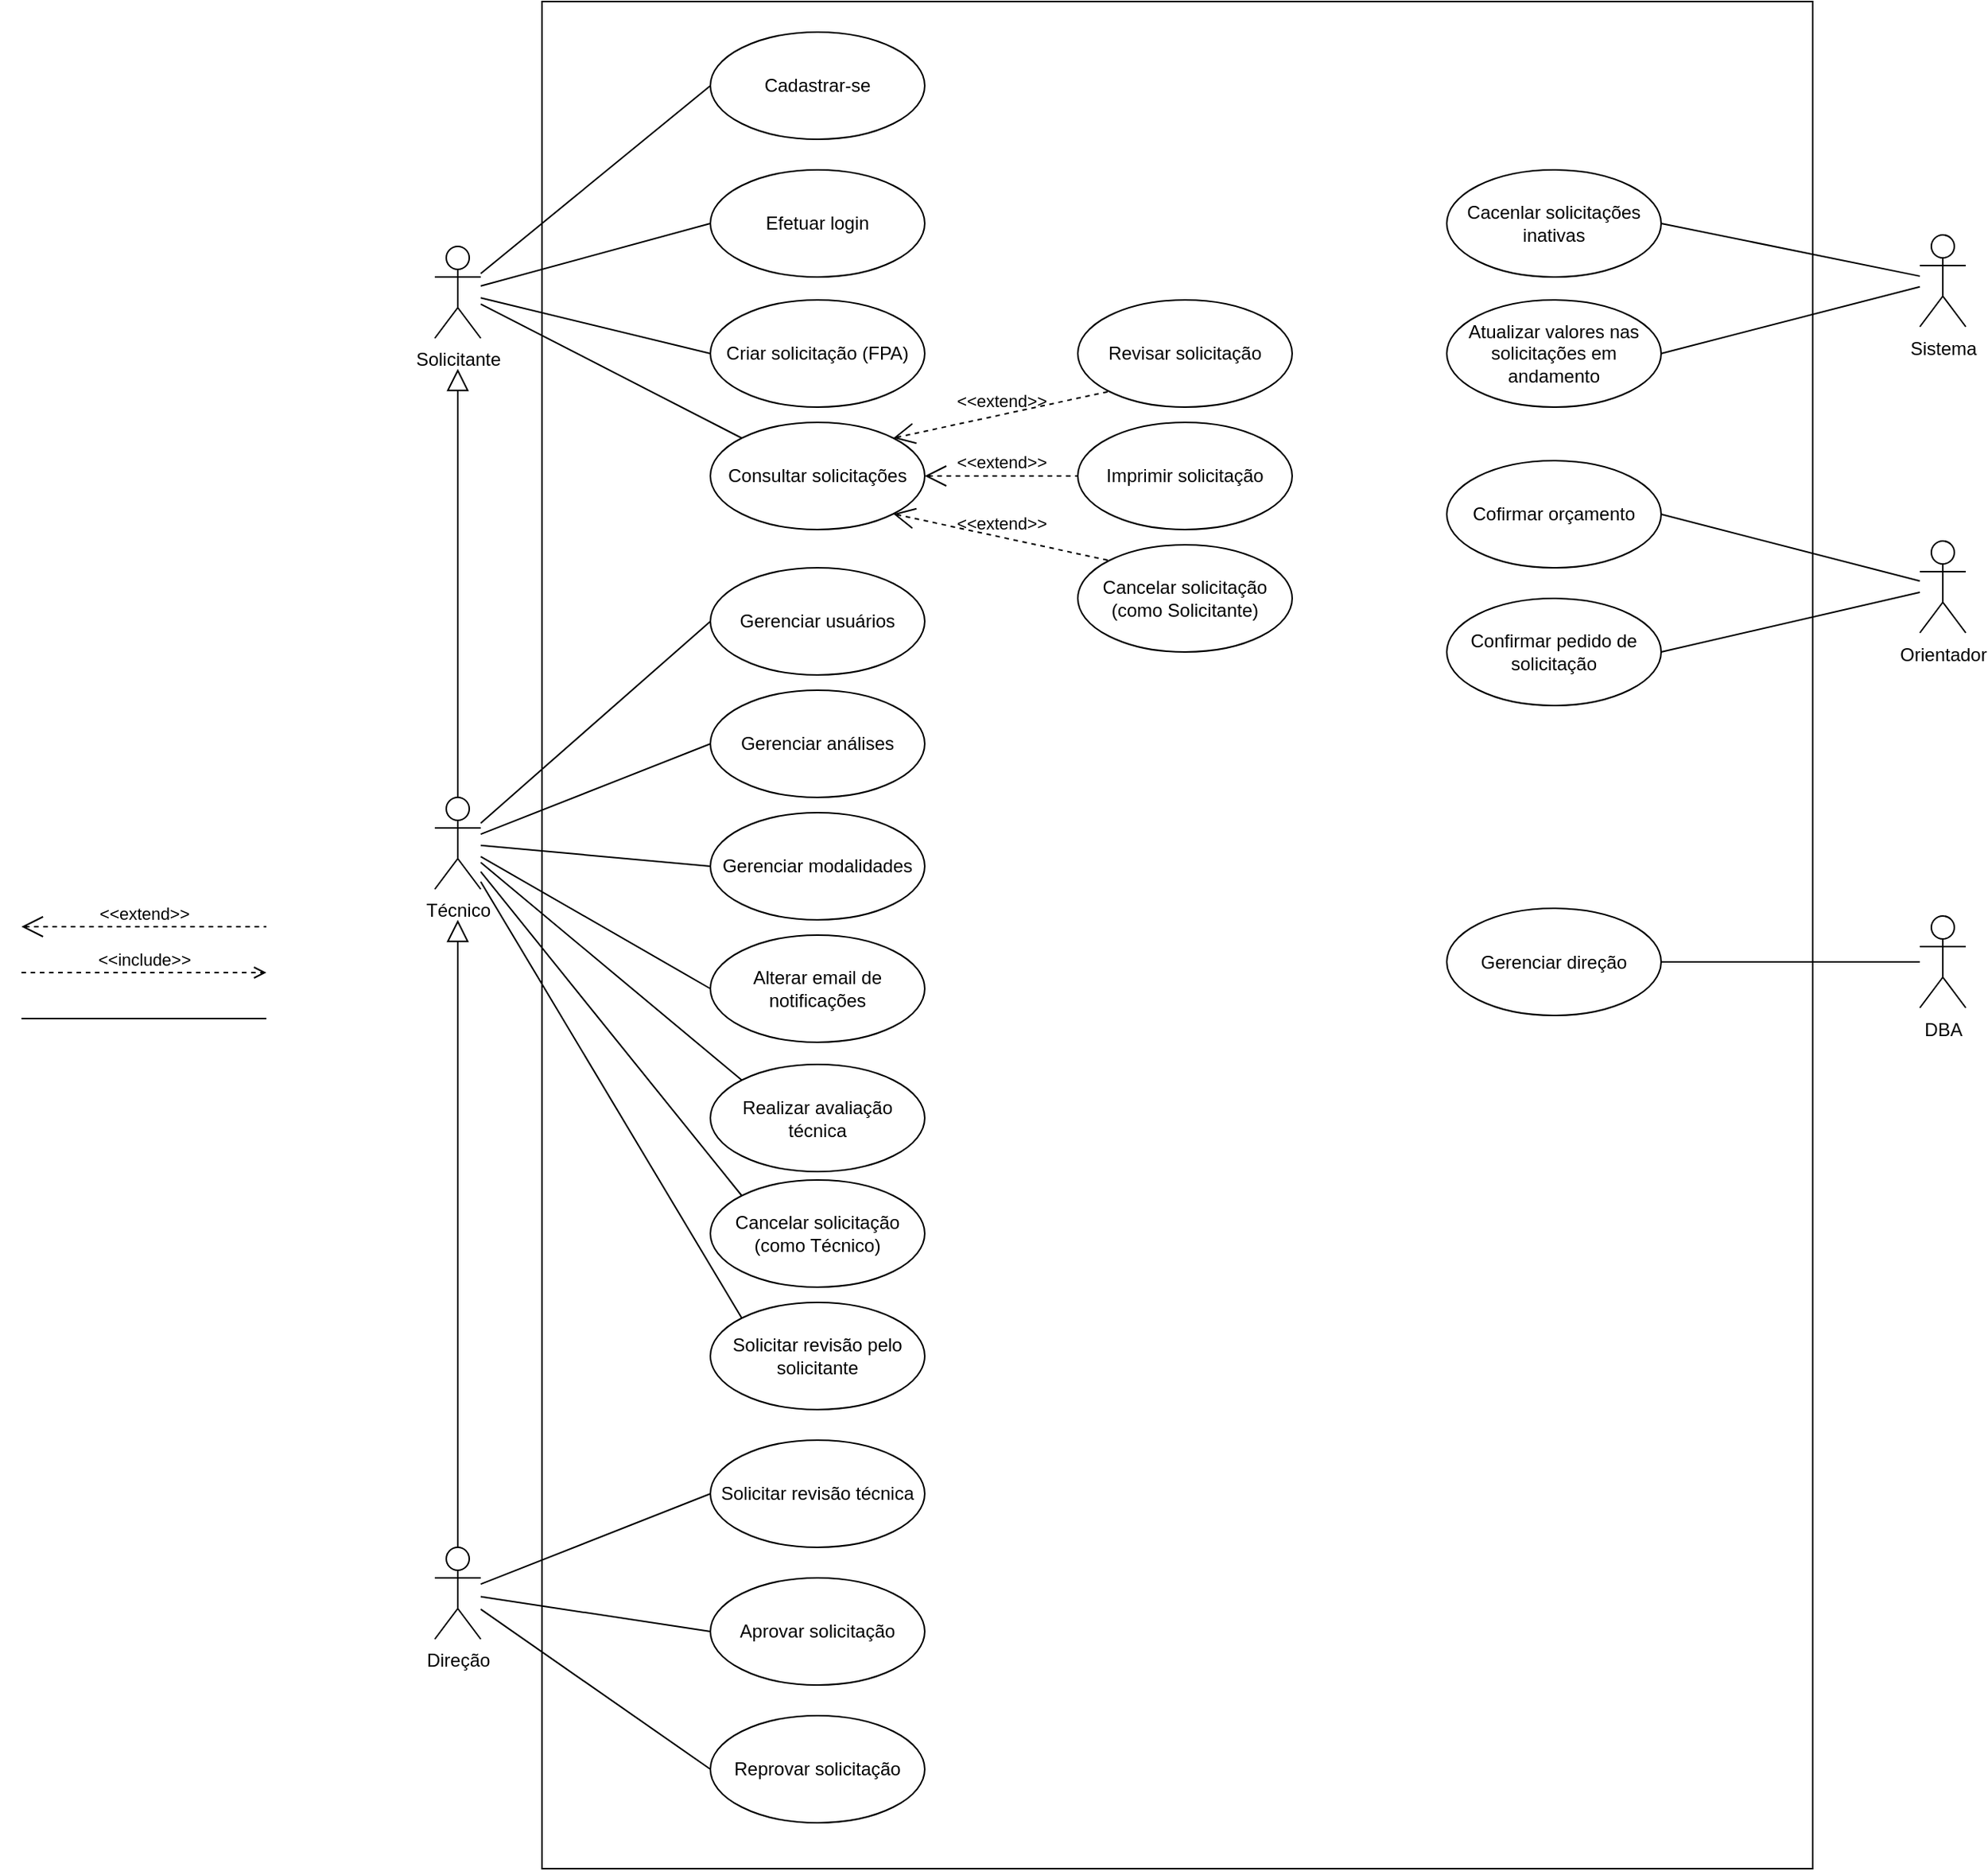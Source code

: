 <mxfile version="26.2.15">
  <diagram name="Página-1" id="T-kE6N22ADqD35Iw9dVv">
    <mxGraphModel dx="3762" dy="1529" grid="1" gridSize="10" guides="1" tooltips="1" connect="1" arrows="1" fold="1" page="1" pageScale="1" pageWidth="1169" pageHeight="827" math="0" shadow="0">
      <root>
        <mxCell id="0" />
        <mxCell id="1" parent="0" />
        <mxCell id="SDTokjHX8b4e2OPeZDeQ-48" value="" style="rounded=0;whiteSpace=wrap;html=1;fillColor=none;movable=0;resizable=0;rotatable=0;deletable=0;editable=0;locked=1;connectable=0;" parent="1" vertex="1">
          <mxGeometry x="130" y="90" width="830" height="1220" as="geometry" />
        </mxCell>
        <mxCell id="SDTokjHX8b4e2OPeZDeQ-1" value="Solicitante" style="shape=umlActor;verticalLabelPosition=bottom;verticalAlign=top;html=1;outlineConnect=0;" parent="1" vertex="1">
          <mxGeometry x="60" y="250" width="30" height="60" as="geometry" />
        </mxCell>
        <mxCell id="SDTokjHX8b4e2OPeZDeQ-2" value="Orientador" style="shape=umlActor;verticalLabelPosition=bottom;verticalAlign=top;html=1;outlineConnect=0;" parent="1" vertex="1">
          <mxGeometry x="1030" y="442.5" width="30" height="60" as="geometry" />
        </mxCell>
        <mxCell id="SDTokjHX8b4e2OPeZDeQ-3" value="Sistema" style="shape=umlActor;verticalLabelPosition=bottom;verticalAlign=top;html=1;outlineConnect=0;" parent="1" vertex="1">
          <mxGeometry x="1030" y="242.5" width="30" height="60" as="geometry" />
        </mxCell>
        <mxCell id="SDTokjHX8b4e2OPeZDeQ-4" value="Técnico" style="shape=umlActor;verticalLabelPosition=bottom;verticalAlign=top;html=1;outlineConnect=0;" parent="1" vertex="1">
          <mxGeometry x="60" y="610" width="30" height="60" as="geometry" />
        </mxCell>
        <mxCell id="SDTokjHX8b4e2OPeZDeQ-5" value="Direção" style="shape=umlActor;verticalLabelPosition=bottom;verticalAlign=top;html=1;outlineConnect=0;" parent="1" vertex="1">
          <mxGeometry x="60" y="1100" width="30" height="60" as="geometry" />
        </mxCell>
        <mxCell id="SDTokjHX8b4e2OPeZDeQ-9" value="" style="edgeStyle=none;html=1;endArrow=block;endFill=0;endSize=12;verticalAlign=bottom;rounded=0;exitX=0.5;exitY=0;exitDx=0;exitDy=0;exitPerimeter=0;" parent="1" source="SDTokjHX8b4e2OPeZDeQ-5" edge="1">
          <mxGeometry width="160" relative="1" as="geometry">
            <mxPoint x="-350" y="610" as="sourcePoint" />
            <mxPoint x="75" y="690" as="targetPoint" />
          </mxGeometry>
        </mxCell>
        <mxCell id="SDTokjHX8b4e2OPeZDeQ-10" value="Cadastrar-se" style="ellipse;whiteSpace=wrap;html=1;" parent="1" vertex="1">
          <mxGeometry x="240" y="110" width="140" height="70" as="geometry" />
        </mxCell>
        <mxCell id="SDTokjHX8b4e2OPeZDeQ-11" value="" style="edgeStyle=none;html=1;endArrow=none;verticalAlign=bottom;rounded=0;" parent="1" edge="1">
          <mxGeometry width="160" relative="1" as="geometry">
            <mxPoint x="-210" y="754.5" as="sourcePoint" />
            <mxPoint x="-50" y="754.5" as="targetPoint" />
          </mxGeometry>
        </mxCell>
        <mxCell id="SDTokjHX8b4e2OPeZDeQ-12" value="&amp;lt;&amp;lt;include&amp;gt;&amp;gt;" style="edgeStyle=none;html=1;endArrow=open;verticalAlign=bottom;dashed=1;labelBackgroundColor=none;rounded=0;" parent="1" edge="1">
          <mxGeometry width="160" relative="1" as="geometry">
            <mxPoint x="-210" y="724.5" as="sourcePoint" />
            <mxPoint x="-50" y="724.5" as="targetPoint" />
          </mxGeometry>
        </mxCell>
        <mxCell id="SDTokjHX8b4e2OPeZDeQ-13" value="&amp;lt;&amp;lt;extend&amp;gt;&amp;gt;" style="edgeStyle=none;html=1;startArrow=open;endArrow=none;startSize=12;verticalAlign=bottom;dashed=1;labelBackgroundColor=none;rounded=0;" parent="1" edge="1">
          <mxGeometry width="160" relative="1" as="geometry">
            <mxPoint x="-210" y="694.5" as="sourcePoint" />
            <mxPoint x="-50" y="694.5" as="targetPoint" />
          </mxGeometry>
        </mxCell>
        <mxCell id="SDTokjHX8b4e2OPeZDeQ-15" value="Efetuar login" style="ellipse;whiteSpace=wrap;html=1;" parent="1" vertex="1">
          <mxGeometry x="240" y="200" width="140" height="70" as="geometry" />
        </mxCell>
        <mxCell id="SDTokjHX8b4e2OPeZDeQ-17" value="" style="edgeStyle=none;html=1;endArrow=block;endFill=0;endSize=12;verticalAlign=bottom;rounded=0;exitX=0.5;exitY=0;exitDx=0;exitDy=0;exitPerimeter=0;" parent="1" source="SDTokjHX8b4e2OPeZDeQ-4" edge="1">
          <mxGeometry width="160" relative="1" as="geometry">
            <mxPoint x="100" y="430" as="sourcePoint" />
            <mxPoint x="75" y="330" as="targetPoint" />
          </mxGeometry>
        </mxCell>
        <mxCell id="SDTokjHX8b4e2OPeZDeQ-20" value="Criar solicitação (FPA)" style="ellipse;whiteSpace=wrap;html=1;" parent="1" vertex="1">
          <mxGeometry x="240" y="285" width="140" height="70" as="geometry" />
        </mxCell>
        <mxCell id="SDTokjHX8b4e2OPeZDeQ-21" value="Consultar solicitações" style="ellipse;whiteSpace=wrap;html=1;" parent="1" vertex="1">
          <mxGeometry x="240" y="365" width="140" height="70" as="geometry" />
        </mxCell>
        <mxCell id="SDTokjHX8b4e2OPeZDeQ-22" value="Revisar solicitação" style="ellipse;whiteSpace=wrap;html=1;" parent="1" vertex="1">
          <mxGeometry x="480" y="285" width="140" height="70" as="geometry" />
        </mxCell>
        <mxCell id="SDTokjHX8b4e2OPeZDeQ-23" value="&amp;lt;&amp;lt;extend&amp;gt;&amp;gt;" style="edgeStyle=none;html=1;startArrow=open;endArrow=none;startSize=12;verticalAlign=bottom;dashed=1;labelBackgroundColor=none;rounded=0;entryX=0;entryY=1;entryDx=0;entryDy=0;exitX=1;exitY=0;exitDx=0;exitDy=0;" parent="1" source="SDTokjHX8b4e2OPeZDeQ-21" target="SDTokjHX8b4e2OPeZDeQ-22" edge="1">
          <mxGeometry width="160" relative="1" as="geometry">
            <mxPoint x="350" y="585" as="sourcePoint" />
            <mxPoint x="510" y="585" as="targetPoint" />
          </mxGeometry>
        </mxCell>
        <mxCell id="SDTokjHX8b4e2OPeZDeQ-24" value="Imprimir solicitação" style="ellipse;whiteSpace=wrap;html=1;" parent="1" vertex="1">
          <mxGeometry x="480" y="365" width="140" height="70" as="geometry" />
        </mxCell>
        <mxCell id="SDTokjHX8b4e2OPeZDeQ-25" value="&amp;lt;&amp;lt;extend&amp;gt;&amp;gt;" style="edgeStyle=none;html=1;startArrow=open;endArrow=none;startSize=12;verticalAlign=bottom;dashed=1;labelBackgroundColor=none;rounded=0;exitX=1;exitY=0.5;exitDx=0;exitDy=0;entryX=0;entryY=0.5;entryDx=0;entryDy=0;" parent="1" source="SDTokjHX8b4e2OPeZDeQ-21" target="SDTokjHX8b4e2OPeZDeQ-24" edge="1">
          <mxGeometry width="160" relative="1" as="geometry">
            <mxPoint x="350" y="585" as="sourcePoint" />
            <mxPoint x="510" y="585" as="targetPoint" />
          </mxGeometry>
        </mxCell>
        <mxCell id="SDTokjHX8b4e2OPeZDeQ-26" value="&lt;div&gt;Cancelar solicitação (como Solicitante)&lt;/div&gt;" style="ellipse;whiteSpace=wrap;html=1;" parent="1" vertex="1">
          <mxGeometry x="480" y="445" width="140" height="70" as="geometry" />
        </mxCell>
        <mxCell id="SDTokjHX8b4e2OPeZDeQ-27" value="&amp;lt;&amp;lt;extend&amp;gt;&amp;gt;" style="edgeStyle=none;html=1;startArrow=open;endArrow=none;startSize=12;verticalAlign=bottom;dashed=1;labelBackgroundColor=none;rounded=0;exitX=1;exitY=1;exitDx=0;exitDy=0;entryX=0;entryY=0;entryDx=0;entryDy=0;" parent="1" source="SDTokjHX8b4e2OPeZDeQ-21" target="SDTokjHX8b4e2OPeZDeQ-26" edge="1">
          <mxGeometry width="160" relative="1" as="geometry">
            <mxPoint x="350" y="585" as="sourcePoint" />
            <mxPoint x="510" y="585" as="targetPoint" />
          </mxGeometry>
        </mxCell>
        <mxCell id="SDTokjHX8b4e2OPeZDeQ-28" value="" style="edgeStyle=none;html=1;endArrow=none;verticalAlign=bottom;rounded=0;entryX=0;entryY=0.5;entryDx=0;entryDy=0;" parent="1" source="SDTokjHX8b4e2OPeZDeQ-1" target="SDTokjHX8b4e2OPeZDeQ-10" edge="1">
          <mxGeometry width="160" relative="1" as="geometry">
            <mxPoint x="100" y="270" as="sourcePoint" />
            <mxPoint x="260" y="260" as="targetPoint" />
          </mxGeometry>
        </mxCell>
        <mxCell id="SDTokjHX8b4e2OPeZDeQ-29" value="" style="edgeStyle=none;html=1;endArrow=none;verticalAlign=bottom;rounded=0;entryX=0;entryY=0.5;entryDx=0;entryDy=0;" parent="1" source="SDTokjHX8b4e2OPeZDeQ-1" target="SDTokjHX8b4e2OPeZDeQ-15" edge="1">
          <mxGeometry width="160" relative="1" as="geometry">
            <mxPoint x="100" y="280" as="sourcePoint" />
            <mxPoint x="250" y="225" as="targetPoint" />
          </mxGeometry>
        </mxCell>
        <mxCell id="SDTokjHX8b4e2OPeZDeQ-30" value="" style="edgeStyle=none;html=1;endArrow=none;verticalAlign=bottom;rounded=0;entryX=0;entryY=0.5;entryDx=0;entryDy=0;" parent="1" source="SDTokjHX8b4e2OPeZDeQ-1" target="SDTokjHX8b4e2OPeZDeQ-20" edge="1">
          <mxGeometry width="160" relative="1" as="geometry">
            <mxPoint x="100" y="290" as="sourcePoint" />
            <mxPoint x="250" y="225" as="targetPoint" />
          </mxGeometry>
        </mxCell>
        <mxCell id="SDTokjHX8b4e2OPeZDeQ-31" value="" style="edgeStyle=none;html=1;endArrow=none;verticalAlign=bottom;rounded=0;entryX=0;entryY=0;entryDx=0;entryDy=0;" parent="1" source="SDTokjHX8b4e2OPeZDeQ-1" target="SDTokjHX8b4e2OPeZDeQ-21" edge="1">
          <mxGeometry width="160" relative="1" as="geometry">
            <mxPoint x="100" y="300" as="sourcePoint" />
            <mxPoint x="250" y="225" as="targetPoint" />
          </mxGeometry>
        </mxCell>
        <mxCell id="SDTokjHX8b4e2OPeZDeQ-32" value="Gerenciar usuários" style="ellipse;whiteSpace=wrap;html=1;" parent="1" vertex="1">
          <mxGeometry x="240" y="460" width="140" height="70" as="geometry" />
        </mxCell>
        <mxCell id="SDTokjHX8b4e2OPeZDeQ-33" value="Gerenciar análises" style="ellipse;whiteSpace=wrap;html=1;" parent="1" vertex="1">
          <mxGeometry x="240" y="540" width="140" height="70" as="geometry" />
        </mxCell>
        <mxCell id="SDTokjHX8b4e2OPeZDeQ-34" value="Gerenciar modalidades" style="ellipse;whiteSpace=wrap;html=1;" parent="1" vertex="1">
          <mxGeometry x="240" y="620" width="140" height="70" as="geometry" />
        </mxCell>
        <mxCell id="SDTokjHX8b4e2OPeZDeQ-35" value="Alterar email de notificações" style="ellipse;whiteSpace=wrap;html=1;" parent="1" vertex="1">
          <mxGeometry x="240" y="700" width="140" height="70" as="geometry" />
        </mxCell>
        <mxCell id="SDTokjHX8b4e2OPeZDeQ-36" value="Realizar avaliação técnica" style="ellipse;whiteSpace=wrap;html=1;" parent="1" vertex="1">
          <mxGeometry x="240" y="784.5" width="140" height="70" as="geometry" />
        </mxCell>
        <mxCell id="SDTokjHX8b4e2OPeZDeQ-37" value="" style="edgeStyle=none;html=1;endArrow=none;verticalAlign=bottom;rounded=0;entryX=0;entryY=0.5;entryDx=0;entryDy=0;" parent="1" source="SDTokjHX8b4e2OPeZDeQ-4" target="SDTokjHX8b4e2OPeZDeQ-32" edge="1">
          <mxGeometry width="160" relative="1" as="geometry">
            <mxPoint x="92" y="617" as="sourcePoint" />
            <mxPoint x="271" y="555" as="targetPoint" />
          </mxGeometry>
        </mxCell>
        <mxCell id="SDTokjHX8b4e2OPeZDeQ-38" value="" style="edgeStyle=none;html=1;endArrow=none;verticalAlign=bottom;rounded=0;entryX=0;entryY=0.5;entryDx=0;entryDy=0;" parent="1" source="SDTokjHX8b4e2OPeZDeQ-4" target="SDTokjHX8b4e2OPeZDeQ-33" edge="1">
          <mxGeometry width="160" relative="1" as="geometry">
            <mxPoint x="94" y="625" as="sourcePoint" />
            <mxPoint x="250" y="545" as="targetPoint" />
          </mxGeometry>
        </mxCell>
        <mxCell id="SDTokjHX8b4e2OPeZDeQ-39" value="" style="edgeStyle=none;html=1;endArrow=none;verticalAlign=bottom;rounded=0;entryX=0;entryY=0.5;entryDx=0;entryDy=0;" parent="1" source="SDTokjHX8b4e2OPeZDeQ-4" target="SDTokjHX8b4e2OPeZDeQ-34" edge="1">
          <mxGeometry width="160" relative="1" as="geometry">
            <mxPoint x="95" y="632" as="sourcePoint" />
            <mxPoint x="250" y="635" as="targetPoint" />
          </mxGeometry>
        </mxCell>
        <mxCell id="SDTokjHX8b4e2OPeZDeQ-40" value="" style="edgeStyle=none;html=1;endArrow=none;verticalAlign=bottom;rounded=0;entryX=0;entryY=0.5;entryDx=0;entryDy=0;" parent="1" source="SDTokjHX8b4e2OPeZDeQ-4" target="SDTokjHX8b4e2OPeZDeQ-35" edge="1">
          <mxGeometry width="160" relative="1" as="geometry">
            <mxPoint x="95" y="639" as="sourcePoint" />
            <mxPoint x="250" y="725" as="targetPoint" />
          </mxGeometry>
        </mxCell>
        <mxCell id="SDTokjHX8b4e2OPeZDeQ-41" value="" style="edgeStyle=none;html=1;endArrow=none;verticalAlign=bottom;rounded=0;entryX=0;entryY=0;entryDx=0;entryDy=0;" parent="1" source="SDTokjHX8b4e2OPeZDeQ-4" target="SDTokjHX8b4e2OPeZDeQ-36" edge="1">
          <mxGeometry width="160" relative="1" as="geometry">
            <mxPoint x="92" y="648" as="sourcePoint" />
            <mxPoint x="250" y="815" as="targetPoint" />
          </mxGeometry>
        </mxCell>
        <mxCell id="SDTokjHX8b4e2OPeZDeQ-43" value="DBA" style="shape=umlActor;verticalLabelPosition=bottom;verticalAlign=top;html=1;outlineConnect=0;" parent="1" vertex="1">
          <mxGeometry x="1030" y="687.5" width="30" height="60" as="geometry" />
        </mxCell>
        <mxCell id="SDTokjHX8b4e2OPeZDeQ-45" value="Cancelar solicitação (como Técnico)" style="ellipse;whiteSpace=wrap;html=1;" parent="1" vertex="1">
          <mxGeometry x="240" y="860" width="140" height="70" as="geometry" />
        </mxCell>
        <mxCell id="SDTokjHX8b4e2OPeZDeQ-46" value="" style="edgeStyle=none;html=1;endArrow=none;verticalAlign=bottom;rounded=0;entryX=0;entryY=0;entryDx=0;entryDy=0;" parent="1" source="SDTokjHX8b4e2OPeZDeQ-4" target="SDTokjHX8b4e2OPeZDeQ-45" edge="1">
          <mxGeometry width="160" relative="1" as="geometry">
            <mxPoint x="90" y="655" as="sourcePoint" />
            <mxPoint x="270" y="805" as="targetPoint" />
          </mxGeometry>
        </mxCell>
        <mxCell id="SDTokjHX8b4e2OPeZDeQ-49" value="Solicitar revisão técnica" style="ellipse;whiteSpace=wrap;html=1;" parent="1" vertex="1">
          <mxGeometry x="240" y="1030" width="140" height="70" as="geometry" />
        </mxCell>
        <mxCell id="SDTokjHX8b4e2OPeZDeQ-50" value="" style="edgeStyle=none;html=1;endArrow=none;verticalAlign=bottom;rounded=0;entryX=0;entryY=0.5;entryDx=0;entryDy=0;" parent="1" source="SDTokjHX8b4e2OPeZDeQ-5" target="SDTokjHX8b4e2OPeZDeQ-49" edge="1">
          <mxGeometry width="160" relative="1" as="geometry">
            <mxPoint x="100" y="1070" as="sourcePoint" />
            <mxPoint x="-60" y="944.5" as="targetPoint" />
          </mxGeometry>
        </mxCell>
        <mxCell id="SDTokjHX8b4e2OPeZDeQ-51" value="Aprovar solicitação" style="ellipse;whiteSpace=wrap;html=1;" parent="1" vertex="1">
          <mxGeometry x="240" y="1120" width="140" height="70" as="geometry" />
        </mxCell>
        <mxCell id="SDTokjHX8b4e2OPeZDeQ-52" value="Reprovar solicitação" style="ellipse;whiteSpace=wrap;html=1;" parent="1" vertex="1">
          <mxGeometry x="240" y="1210" width="140" height="70" as="geometry" />
        </mxCell>
        <mxCell id="SDTokjHX8b4e2OPeZDeQ-53" value="Solicitar revisão pelo solicitante" style="ellipse;whiteSpace=wrap;html=1;" parent="1" vertex="1">
          <mxGeometry x="240" y="940" width="140" height="70" as="geometry" />
        </mxCell>
        <mxCell id="SDTokjHX8b4e2OPeZDeQ-54" value="" style="edgeStyle=none;html=1;endArrow=none;verticalAlign=bottom;rounded=0;entryX=0;entryY=0;entryDx=0;entryDy=0;" parent="1" source="SDTokjHX8b4e2OPeZDeQ-4" target="SDTokjHX8b4e2OPeZDeQ-53" edge="1">
          <mxGeometry width="160" relative="1" as="geometry">
            <mxPoint x="89" y="660" as="sourcePoint" />
            <mxPoint x="270" y="880" as="targetPoint" />
          </mxGeometry>
        </mxCell>
        <mxCell id="SDTokjHX8b4e2OPeZDeQ-58" value="" style="edgeStyle=none;html=1;endArrow=none;verticalAlign=bottom;rounded=0;entryX=0;entryY=0.5;entryDx=0;entryDy=0;" parent="1" source="SDTokjHX8b4e2OPeZDeQ-5" target="SDTokjHX8b4e2OPeZDeQ-51" edge="1">
          <mxGeometry width="160" relative="1" as="geometry">
            <mxPoint x="100" y="1080" as="sourcePoint" />
            <mxPoint x="250" y="1075" as="targetPoint" />
          </mxGeometry>
        </mxCell>
        <mxCell id="SDTokjHX8b4e2OPeZDeQ-59" value="" style="edgeStyle=none;html=1;endArrow=none;verticalAlign=bottom;rounded=0;entryX=0;entryY=0.5;entryDx=0;entryDy=0;" parent="1" source="SDTokjHX8b4e2OPeZDeQ-5" target="SDTokjHX8b4e2OPeZDeQ-52" edge="1">
          <mxGeometry width="160" relative="1" as="geometry">
            <mxPoint x="100" y="1142" as="sourcePoint" />
            <mxPoint x="250" y="1165" as="targetPoint" />
          </mxGeometry>
        </mxCell>
        <mxCell id="SDTokjHX8b4e2OPeZDeQ-60" value="Cacenlar solicitações inativas" style="ellipse;whiteSpace=wrap;html=1;" parent="1" vertex="1">
          <mxGeometry x="721" y="200" width="140" height="70" as="geometry" />
        </mxCell>
        <mxCell id="SDTokjHX8b4e2OPeZDeQ-63" value="" style="edgeStyle=none;html=1;endArrow=none;verticalAlign=bottom;rounded=0;entryX=1;entryY=0.5;entryDx=0;entryDy=0;" parent="1" source="SDTokjHX8b4e2OPeZDeQ-3" target="SDTokjHX8b4e2OPeZDeQ-60" edge="1">
          <mxGeometry width="160" relative="1" as="geometry">
            <mxPoint x="100" y="286" as="sourcePoint" />
            <mxPoint x="250" y="245" as="targetPoint" />
          </mxGeometry>
        </mxCell>
        <mxCell id="SDTokjHX8b4e2OPeZDeQ-64" value="Atualizar valores nas solicitações em andamento" style="ellipse;whiteSpace=wrap;html=1;" parent="1" vertex="1">
          <mxGeometry x="721" y="285" width="140" height="70" as="geometry" />
        </mxCell>
        <mxCell id="gZ1ja1v6FKMUcVp5KLyl-1" value="" style="edgeStyle=none;html=1;endArrow=none;verticalAlign=bottom;rounded=0;entryX=1;entryY=0.5;entryDx=0;entryDy=0;" edge="1" parent="1" source="SDTokjHX8b4e2OPeZDeQ-3" target="SDTokjHX8b4e2OPeZDeQ-64">
          <mxGeometry width="160" relative="1" as="geometry">
            <mxPoint x="1120" y="278" as="sourcePoint" />
            <mxPoint x="970" y="155" as="targetPoint" />
          </mxGeometry>
        </mxCell>
        <mxCell id="gZ1ja1v6FKMUcVp5KLyl-2" value="Cofirmar orçamento" style="ellipse;whiteSpace=wrap;html=1;" vertex="1" parent="1">
          <mxGeometry x="721" y="390" width="140" height="70" as="geometry" />
        </mxCell>
        <mxCell id="gZ1ja1v6FKMUcVp5KLyl-3" value="Confirmar pedido de solicitação" style="ellipse;whiteSpace=wrap;html=1;" vertex="1" parent="1">
          <mxGeometry x="721" y="480" width="140" height="70" as="geometry" />
        </mxCell>
        <mxCell id="gZ1ja1v6FKMUcVp5KLyl-4" value="" style="edgeStyle=none;html=1;endArrow=none;verticalAlign=bottom;rounded=0;entryX=1;entryY=0.5;entryDx=0;entryDy=0;" edge="1" parent="1" source="SDTokjHX8b4e2OPeZDeQ-2" target="gZ1ja1v6FKMUcVp5KLyl-2">
          <mxGeometry width="160" relative="1" as="geometry">
            <mxPoint x="1120" y="286" as="sourcePoint" />
            <mxPoint x="970" y="245" as="targetPoint" />
          </mxGeometry>
        </mxCell>
        <mxCell id="gZ1ja1v6FKMUcVp5KLyl-5" value="" style="edgeStyle=none;html=1;endArrow=none;verticalAlign=bottom;rounded=0;entryX=1;entryY=0.5;entryDx=0;entryDy=0;" edge="1" parent="1" source="SDTokjHX8b4e2OPeZDeQ-2" target="gZ1ja1v6FKMUcVp5KLyl-3">
          <mxGeometry width="160" relative="1" as="geometry">
            <mxPoint x="1130" y="296" as="sourcePoint" />
            <mxPoint x="980" y="255" as="targetPoint" />
          </mxGeometry>
        </mxCell>
        <mxCell id="gZ1ja1v6FKMUcVp5KLyl-6" value="Gerenciar d&lt;span style=&quot;background-color: transparent; color: light-dark(rgb(0, 0, 0), rgb(255, 255, 255));&quot;&gt;ireção&lt;/span&gt;" style="ellipse;whiteSpace=wrap;html=1;" vertex="1" parent="1">
          <mxGeometry x="721" y="682.5" width="140" height="70" as="geometry" />
        </mxCell>
        <mxCell id="gZ1ja1v6FKMUcVp5KLyl-7" value="" style="edgeStyle=none;html=1;endArrow=none;verticalAlign=bottom;rounded=0;entryX=1;entryY=0.5;entryDx=0;entryDy=0;" edge="1" parent="1" source="SDTokjHX8b4e2OPeZDeQ-43" target="gZ1ja1v6FKMUcVp5KLyl-6">
          <mxGeometry width="160" relative="1" as="geometry">
            <mxPoint x="1120" y="493" as="sourcePoint" />
            <mxPoint x="970" y="525" as="targetPoint" />
          </mxGeometry>
        </mxCell>
      </root>
    </mxGraphModel>
  </diagram>
</mxfile>
